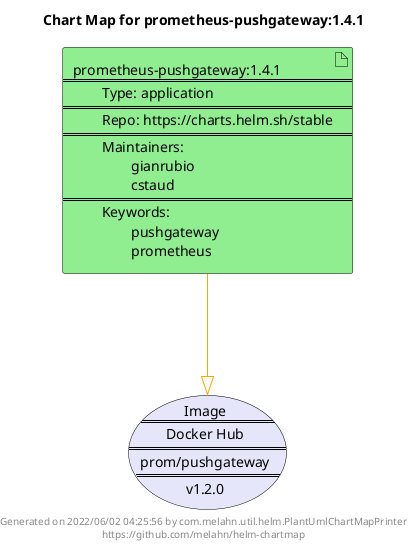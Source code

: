 @startuml
skinparam linetype ortho
skinparam backgroundColor white
skinparam usecaseBorderColor black
skinparam usecaseArrowColor LightSlateGray
skinparam artifactBorderColor black
skinparam artifactArrowColor LightSlateGray

title Chart Map for prometheus-pushgateway:1.4.1

'There is one referenced Helm Chart
artifact "prometheus-pushgateway:1.4.1\n====\n\tType: application\n====\n\tRepo: https://charts.helm.sh/stable\n====\n\tMaintainers: \n\t\tgianrubio\n\t\tcstaud\n====\n\tKeywords: \n\t\tpushgateway\n\t\tprometheus" as prometheus_pushgateway_1_4_1 #LightGreen

'There is one referenced Docker Image
usecase "Image\n====\nDocker Hub\n====\nprom/pushgateway\n====\nv1.2.0" as prom_pushgateway_v1_2_0 #Lavender

'Chart Dependencies
prometheus_pushgateway_1_4_1--[#orange]-|>prom_pushgateway_v1_2_0

center footer Generated on 2022/06/02 04:25:56 by com.melahn.util.helm.PlantUmlChartMapPrinter\nhttps://github.com/melahn/helm-chartmap
@enduml
